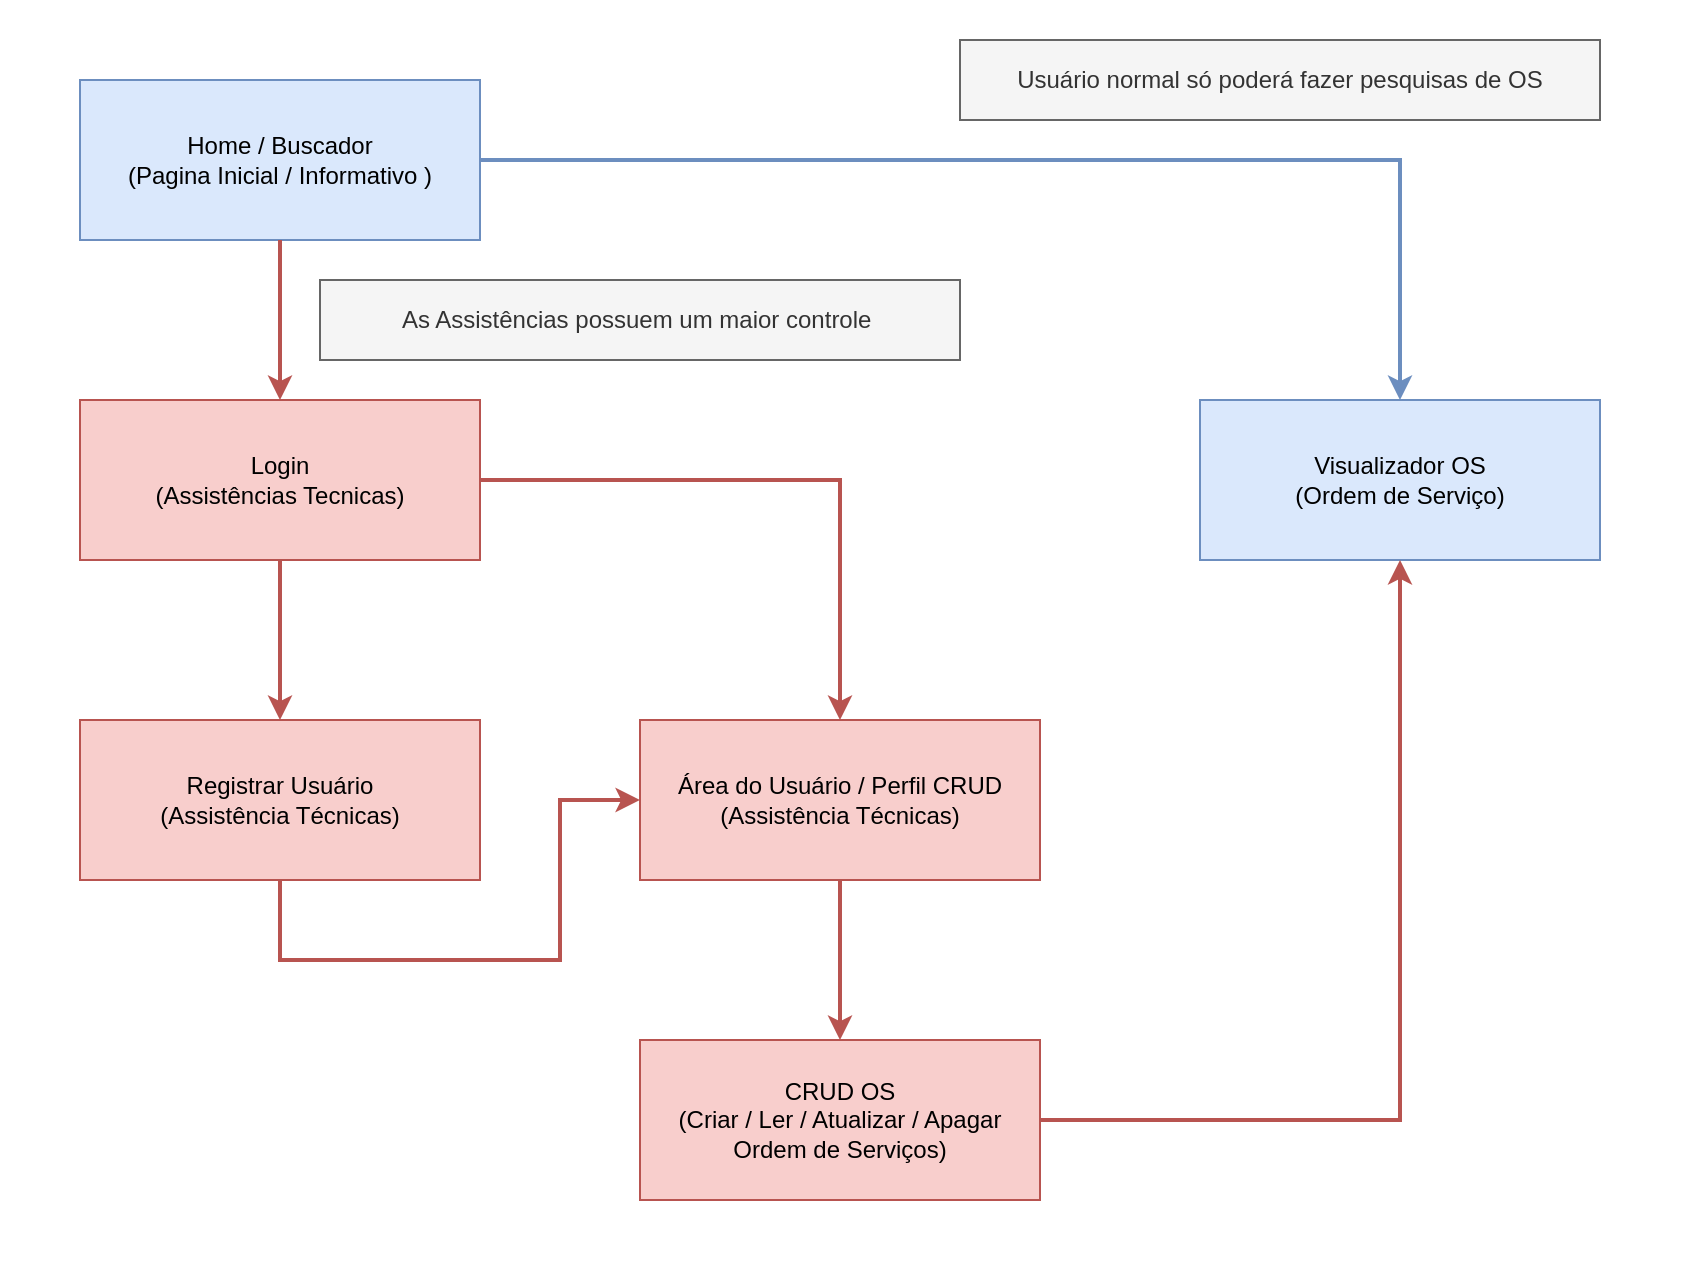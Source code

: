 <mxfile version="15.5.0" type="github">
  <diagram id="nqKYkdBmCjKcPgUHzowr" name="Page-1">
    <mxGraphModel dx="1159" dy="622" grid="1" gridSize="10" guides="1" tooltips="1" connect="1" arrows="1" fold="1" page="1" pageScale="1" pageWidth="827" pageHeight="1169" math="0" shadow="0">
      <root>
        <mxCell id="0" />
        <mxCell id="1" parent="0" />
        <mxCell id="S3x63Uy6PcpKL9qscHyS-28" value="" style="rounded=0;whiteSpace=wrap;html=1;glass=0;strokeColor=none;" vertex="1" parent="1">
          <mxGeometry width="840" height="640" as="geometry" />
        </mxCell>
        <mxCell id="S3x63Uy6PcpKL9qscHyS-3" value="Home / Buscador&lt;br&gt;(Pagina Inicial / Informativo )" style="text;html=1;strokeColor=#6c8ebf;fillColor=#dae8fc;align=center;verticalAlign=middle;whiteSpace=wrap;rounded=0;" vertex="1" parent="1">
          <mxGeometry x="40" y="40" width="200" height="80" as="geometry" />
        </mxCell>
        <mxCell id="S3x63Uy6PcpKL9qscHyS-5" value="Login&lt;br&gt;(Assistências Tecnicas)" style="text;html=1;strokeColor=#b85450;fillColor=#f8cecc;align=center;verticalAlign=middle;whiteSpace=wrap;rounded=0;" vertex="1" parent="1">
          <mxGeometry x="40" y="200" width="200" height="80" as="geometry" />
        </mxCell>
        <mxCell id="S3x63Uy6PcpKL9qscHyS-6" value="Registrar Usuário&lt;br&gt;(Assistência Técnicas)" style="text;html=1;strokeColor=#b85450;fillColor=#f8cecc;align=center;verticalAlign=middle;whiteSpace=wrap;rounded=0;" vertex="1" parent="1">
          <mxGeometry x="40" y="360" width="200" height="80" as="geometry" />
        </mxCell>
        <mxCell id="S3x63Uy6PcpKL9qscHyS-7" value="Área do Usuário / Perfil CRUD&lt;br&gt;(Assistência Técnicas)" style="text;html=1;strokeColor=#b85450;fillColor=#f8cecc;align=center;verticalAlign=middle;whiteSpace=wrap;rounded=0;" vertex="1" parent="1">
          <mxGeometry x="320" y="360" width="200" height="80" as="geometry" />
        </mxCell>
        <mxCell id="S3x63Uy6PcpKL9qscHyS-11" value="" style="endArrow=classic;html=1;rounded=0;edgeStyle=orthogonalEdgeStyle;exitX=0.5;exitY=1;exitDx=0;exitDy=0;entryX=0.5;entryY=0;entryDx=0;entryDy=0;fillColor=#f8cecc;strokeColor=#b85450;strokeWidth=2;" edge="1" parent="1" source="S3x63Uy6PcpKL9qscHyS-3" target="S3x63Uy6PcpKL9qscHyS-5">
          <mxGeometry width="50" height="50" relative="1" as="geometry">
            <mxPoint x="390" y="330" as="sourcePoint" />
            <mxPoint x="440" y="280" as="targetPoint" />
          </mxGeometry>
        </mxCell>
        <mxCell id="S3x63Uy6PcpKL9qscHyS-13" value="" style="endArrow=classic;html=1;rounded=0;edgeStyle=orthogonalEdgeStyle;exitX=0.5;exitY=1;exitDx=0;exitDy=0;entryX=0.5;entryY=0;entryDx=0;entryDy=0;fillColor=#f8cecc;strokeColor=#b85450;strokeWidth=2;" edge="1" parent="1" source="S3x63Uy6PcpKL9qscHyS-5" target="S3x63Uy6PcpKL9qscHyS-6">
          <mxGeometry width="50" height="50" relative="1" as="geometry">
            <mxPoint x="150" y="130" as="sourcePoint" />
            <mxPoint x="150" y="250" as="targetPoint" />
          </mxGeometry>
        </mxCell>
        <mxCell id="S3x63Uy6PcpKL9qscHyS-14" value="" style="endArrow=classic;html=1;rounded=0;edgeStyle=orthogonalEdgeStyle;exitX=1;exitY=0.5;exitDx=0;exitDy=0;fillColor=#f8cecc;strokeColor=#b85450;strokeWidth=2;" edge="1" parent="1" source="S3x63Uy6PcpKL9qscHyS-5" target="S3x63Uy6PcpKL9qscHyS-7">
          <mxGeometry width="50" height="50" relative="1" as="geometry">
            <mxPoint x="150" y="330" as="sourcePoint" />
            <mxPoint x="150" y="450" as="targetPoint" />
            <Array as="points">
              <mxPoint x="420" y="240" />
            </Array>
          </mxGeometry>
        </mxCell>
        <mxCell id="S3x63Uy6PcpKL9qscHyS-15" value="" style="endArrow=classic;html=1;rounded=0;edgeStyle=orthogonalEdgeStyle;fillColor=#f8cecc;strokeColor=#b85450;entryX=0;entryY=0.5;entryDx=0;entryDy=0;strokeWidth=2;exitX=0.5;exitY=1;exitDx=0;exitDy=0;" edge="1" parent="1" source="S3x63Uy6PcpKL9qscHyS-6" target="S3x63Uy6PcpKL9qscHyS-7">
          <mxGeometry width="50" height="50" relative="1" as="geometry">
            <mxPoint x="200" y="330" as="sourcePoint" />
            <mxPoint x="430" y="450" as="targetPoint" />
            <Array as="points">
              <mxPoint x="140" y="480" />
              <mxPoint x="280" y="480" />
              <mxPoint x="280" y="400" />
            </Array>
          </mxGeometry>
        </mxCell>
        <mxCell id="S3x63Uy6PcpKL9qscHyS-16" value="CRUD OS&lt;br&gt;(Criar / Ler / Atualizar / Apagar&lt;br&gt;Ordem de Serviços)" style="text;html=1;strokeColor=#b85450;fillColor=#f8cecc;align=center;verticalAlign=middle;whiteSpace=wrap;rounded=0;" vertex="1" parent="1">
          <mxGeometry x="320" y="520" width="200" height="80" as="geometry" />
        </mxCell>
        <mxCell id="S3x63Uy6PcpKL9qscHyS-17" value="" style="endArrow=classic;html=1;rounded=0;edgeStyle=orthogonalEdgeStyle;exitX=0.5;exitY=1;exitDx=0;exitDy=0;entryX=0.5;entryY=0;entryDx=0;entryDy=0;fillColor=#f8cecc;strokeColor=#b85450;strokeWidth=2;" edge="1" parent="1" source="S3x63Uy6PcpKL9qscHyS-7" target="S3x63Uy6PcpKL9qscHyS-16">
          <mxGeometry width="50" height="50" relative="1" as="geometry">
            <mxPoint x="150" y="330" as="sourcePoint" />
            <mxPoint x="150" y="450" as="targetPoint" />
          </mxGeometry>
        </mxCell>
        <mxCell id="S3x63Uy6PcpKL9qscHyS-21" value="Visualizador OS&lt;br&gt;(Ordem de Serviço)" style="text;html=1;strokeColor=#6c8ebf;fillColor=#dae8fc;align=center;verticalAlign=middle;whiteSpace=wrap;rounded=0;" vertex="1" parent="1">
          <mxGeometry x="600" y="200" width="200" height="80" as="geometry" />
        </mxCell>
        <mxCell id="S3x63Uy6PcpKL9qscHyS-22" value="" style="endArrow=classic;html=1;rounded=0;edgeStyle=orthogonalEdgeStyle;exitX=1;exitY=0.5;exitDx=0;exitDy=0;entryX=0.5;entryY=0;entryDx=0;entryDy=0;fillColor=#dae8fc;strokeColor=#6c8ebf;strokeWidth=2;" edge="1" parent="1" source="S3x63Uy6PcpKL9qscHyS-3" target="S3x63Uy6PcpKL9qscHyS-21">
          <mxGeometry width="50" height="50" relative="1" as="geometry">
            <mxPoint x="150" y="130" as="sourcePoint" />
            <mxPoint x="150" y="210" as="targetPoint" />
          </mxGeometry>
        </mxCell>
        <mxCell id="S3x63Uy6PcpKL9qscHyS-23" value="Usuário normal só poderá fazer pesquisas de OS" style="text;html=1;strokeColor=#666666;fillColor=#f5f5f5;align=center;verticalAlign=middle;whiteSpace=wrap;rounded=0;fontStyle=0;fontColor=#333333;" vertex="1" parent="1">
          <mxGeometry x="480" y="20" width="320" height="40" as="geometry" />
        </mxCell>
        <mxCell id="S3x63Uy6PcpKL9qscHyS-24" value="As Assistências possuem um maior controle&amp;nbsp;" style="text;html=1;strokeColor=#666666;fillColor=#f5f5f5;align=center;verticalAlign=middle;whiteSpace=wrap;rounded=0;glass=0;fontStyle=0;fontColor=#333333;" vertex="1" parent="1">
          <mxGeometry x="160" y="140" width="320" height="40" as="geometry" />
        </mxCell>
        <mxCell id="S3x63Uy6PcpKL9qscHyS-25" value="" style="endArrow=classic;html=1;rounded=0;edgeStyle=orthogonalEdgeStyle;exitX=1;exitY=0.5;exitDx=0;exitDy=0;fillColor=#f8cecc;strokeColor=#b85450;strokeWidth=2;" edge="1" parent="1" source="S3x63Uy6PcpKL9qscHyS-16" target="S3x63Uy6PcpKL9qscHyS-21">
          <mxGeometry width="50" height="50" relative="1" as="geometry">
            <mxPoint x="430" y="450" as="sourcePoint" />
            <mxPoint x="430" y="530" as="targetPoint" />
            <Array as="points">
              <mxPoint x="700" y="560" />
            </Array>
          </mxGeometry>
        </mxCell>
      </root>
    </mxGraphModel>
  </diagram>
</mxfile>
